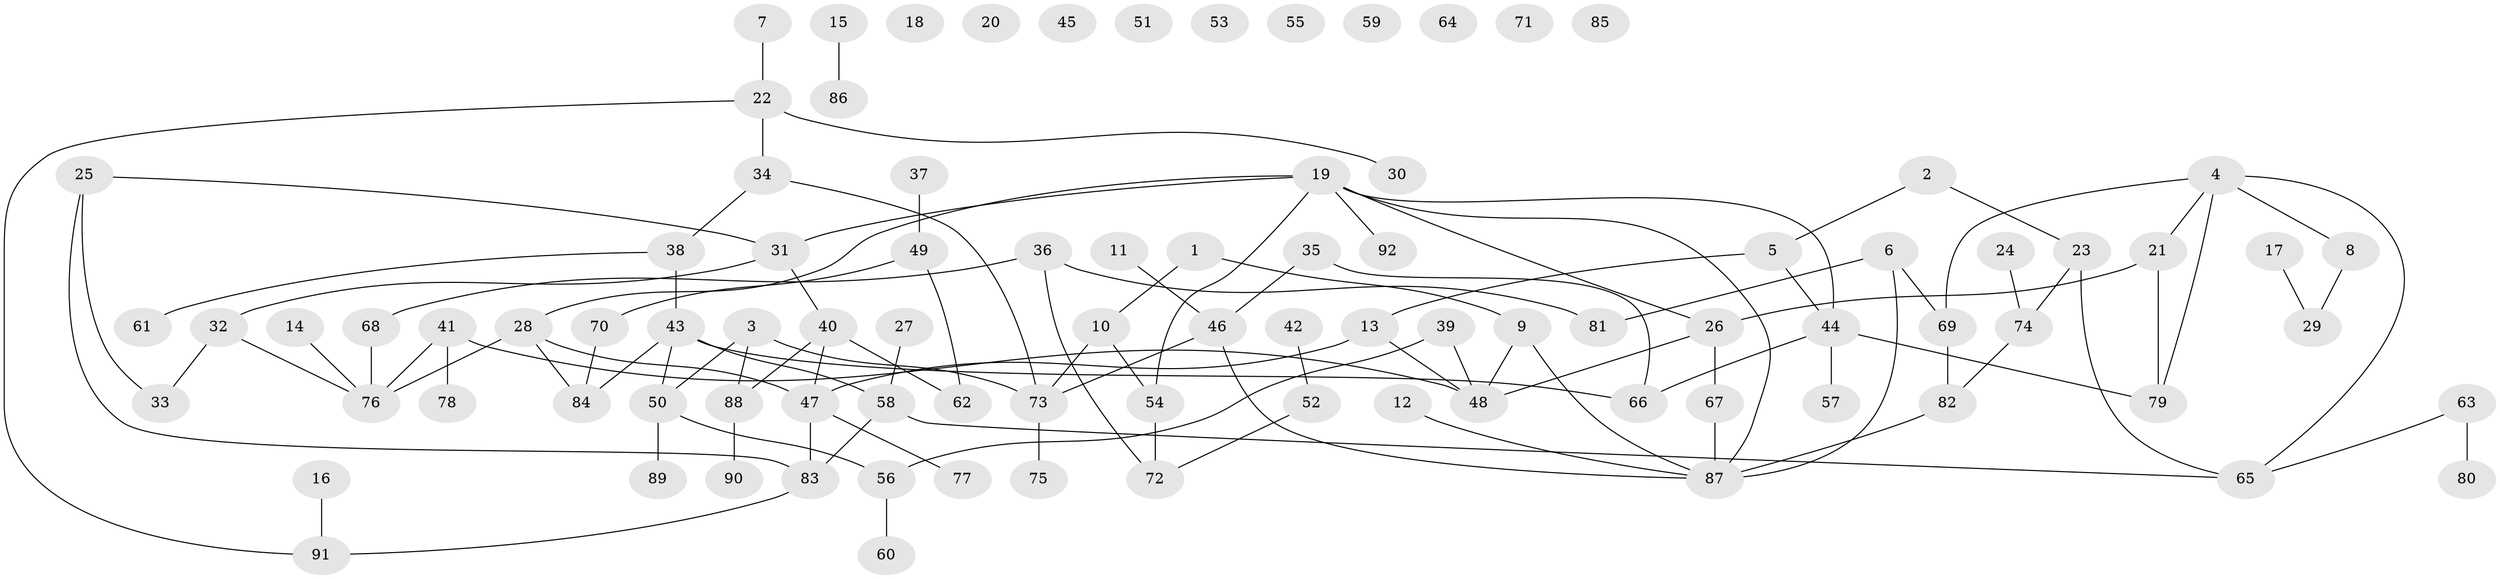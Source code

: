 // Generated by graph-tools (version 1.1) at 2025/12/03/09/25 04:12:56]
// undirected, 92 vertices, 109 edges
graph export_dot {
graph [start="1"]
  node [color=gray90,style=filled];
  1;
  2;
  3;
  4;
  5;
  6;
  7;
  8;
  9;
  10;
  11;
  12;
  13;
  14;
  15;
  16;
  17;
  18;
  19;
  20;
  21;
  22;
  23;
  24;
  25;
  26;
  27;
  28;
  29;
  30;
  31;
  32;
  33;
  34;
  35;
  36;
  37;
  38;
  39;
  40;
  41;
  42;
  43;
  44;
  45;
  46;
  47;
  48;
  49;
  50;
  51;
  52;
  53;
  54;
  55;
  56;
  57;
  58;
  59;
  60;
  61;
  62;
  63;
  64;
  65;
  66;
  67;
  68;
  69;
  70;
  71;
  72;
  73;
  74;
  75;
  76;
  77;
  78;
  79;
  80;
  81;
  82;
  83;
  84;
  85;
  86;
  87;
  88;
  89;
  90;
  91;
  92;
  1 -- 9;
  1 -- 10;
  2 -- 5;
  2 -- 23;
  3 -- 50;
  3 -- 73;
  3 -- 88;
  4 -- 8;
  4 -- 21;
  4 -- 65;
  4 -- 69;
  4 -- 79;
  5 -- 13;
  5 -- 44;
  6 -- 69;
  6 -- 81;
  6 -- 87;
  7 -- 22;
  8 -- 29;
  9 -- 48;
  9 -- 87;
  10 -- 54;
  10 -- 73;
  11 -- 46;
  12 -- 87;
  13 -- 47;
  13 -- 48;
  14 -- 76;
  15 -- 86;
  16 -- 91;
  17 -- 29;
  19 -- 26;
  19 -- 28;
  19 -- 31;
  19 -- 44;
  19 -- 54;
  19 -- 87;
  19 -- 92;
  21 -- 26;
  21 -- 79;
  22 -- 30;
  22 -- 34;
  22 -- 91;
  23 -- 65;
  23 -- 74;
  24 -- 74;
  25 -- 31;
  25 -- 33;
  25 -- 83;
  26 -- 48;
  26 -- 67;
  27 -- 58;
  28 -- 47;
  28 -- 76;
  28 -- 84;
  31 -- 32;
  31 -- 40;
  32 -- 33;
  32 -- 76;
  34 -- 38;
  34 -- 73;
  35 -- 46;
  35 -- 66;
  36 -- 68;
  36 -- 72;
  36 -- 81;
  37 -- 49;
  38 -- 43;
  38 -- 61;
  39 -- 48;
  39 -- 56;
  40 -- 47;
  40 -- 62;
  40 -- 88;
  41 -- 48;
  41 -- 76;
  41 -- 78;
  42 -- 52;
  43 -- 50;
  43 -- 58;
  43 -- 66;
  43 -- 84;
  44 -- 57;
  44 -- 66;
  44 -- 79;
  46 -- 73;
  46 -- 87;
  47 -- 77;
  47 -- 83;
  49 -- 62;
  49 -- 70;
  50 -- 56;
  50 -- 89;
  52 -- 72;
  54 -- 72;
  56 -- 60;
  58 -- 65;
  58 -- 83;
  63 -- 65;
  63 -- 80;
  67 -- 87;
  68 -- 76;
  69 -- 82;
  70 -- 84;
  73 -- 75;
  74 -- 82;
  82 -- 87;
  83 -- 91;
  88 -- 90;
}
